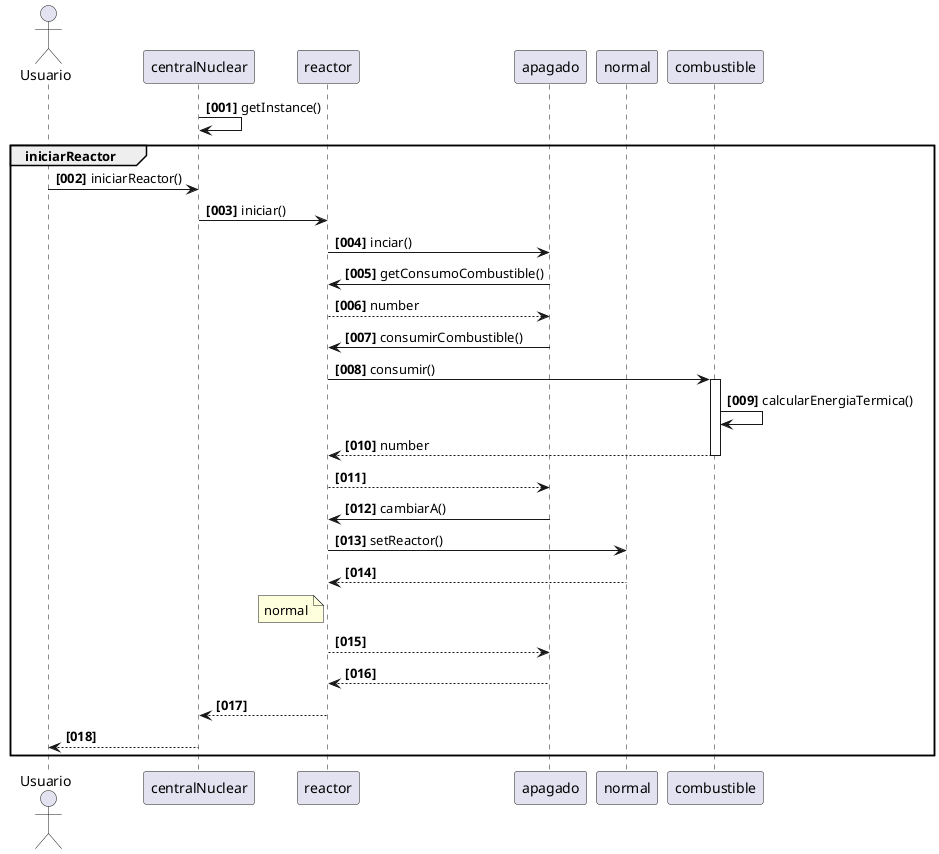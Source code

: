 @startuml "Diagrama de secuencias"
actor Usuario
participant centralNuclear
participant reactor
participant apagado
participant normal

autonumber "<b>[000]"

centralNuclear -> centralNuclear : getInstance()

group iniciarReactor
    Usuario -> centralNuclear : iniciarReactor()
    centralNuclear -> reactor : iniciar()
    reactor -> apagado : inciar()
    /'
    alt if !this.reactor.getCombustible().tieneCombustible()
        note right apagado : throw new NoHayCombustibleException()
        note right apagado : "No hay combustible para iniciar el reactor"
    end
    '/
    apagado -> reactor : getConsumoCombustible()
    return number
    apagado -> reactor : consumirCombustible()
    reactor -> combustible : consumir()
    activate combustible
    combustible -> combustible : calcularEnergiaTermica()
    return number
    reactor --> apagado :
    apagado -> reactor : cambiarA()
    reactor -> normal : setReactor()
    return 
    note left reactor : normal
    reactor --> apagado
    apagado --> reactor
    reactor --> centralNuclear
    centralNuclear --> Usuario
end
@enduml